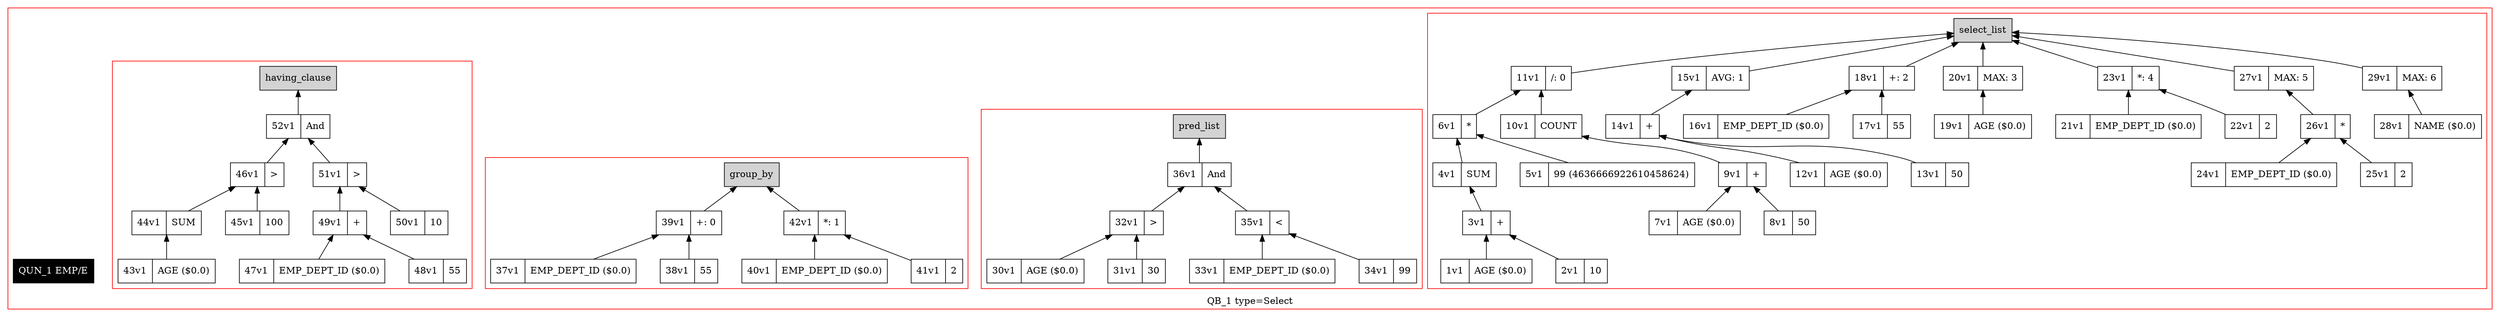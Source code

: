 digraph example1 {
    rankdir=BT;
    nodesep=0.5;
    ordering="in";
    node [shape=record];
  subgraph cluster_QB_1 {
    "QB_1_selectlist"[label="select_list",shape=box,style=filled];
    color = "red"
  subgraph cluster_select_listQB_1 {
    exprnode11v1[label="11v1|/: 0"];
    exprnode6v1 -> exprnode11v1;
    exprnode6v1[label="6v1|*"];
    exprnode4v1 -> exprnode6v1;
    exprnode4v1[label="4v1|SUM"];
    exprnode3v1 -> exprnode4v1;
    exprnode3v1[label="3v1|+"];
    exprnode1v1 -> exprnode3v1;
    exprnode1v1[label="1v1|AGE ($0.0)"];
    exprnode2v1 -> exprnode3v1;
    exprnode2v1[label="2v1|10"];
    exprnode5v1 -> exprnode6v1;
    exprnode5v1[label="5v1|99 (4636666922610458624)"];
    exprnode10v1 -> exprnode11v1;
    exprnode10v1[label="10v1|COUNT"];
    exprnode9v1 -> exprnode10v1;
    exprnode9v1[label="9v1|+"];
    exprnode7v1 -> exprnode9v1;
    exprnode7v1[label="7v1|AGE ($0.0)"];
    exprnode8v1 -> exprnode9v1;
    exprnode8v1[label="8v1|50"];
    exprnode11v1 -> "QB_1_selectlist";
    exprnode15v1[label="15v1|AVG: 1"];
    exprnode14v1 -> exprnode15v1;
    exprnode14v1[label="14v1|+"];
    exprnode12v1 -> exprnode14v1;
    exprnode12v1[label="12v1|AGE ($0.0)"];
    exprnode13v1 -> exprnode14v1;
    exprnode13v1[label="13v1|50"];
    exprnode15v1 -> "QB_1_selectlist";
    exprnode18v1[label="18v1|+: 2"];
    exprnode16v1 -> exprnode18v1;
    exprnode16v1[label="16v1|EMP_DEPT_ID ($0.0)"];
    exprnode17v1 -> exprnode18v1;
    exprnode17v1[label="17v1|55"];
    exprnode18v1 -> "QB_1_selectlist";
    exprnode20v1[label="20v1|MAX: 3"];
    exprnode19v1 -> exprnode20v1;
    exprnode19v1[label="19v1|AGE ($0.0)"];
    exprnode20v1 -> "QB_1_selectlist";
    exprnode23v1[label="23v1|*: 4"];
    exprnode21v1 -> exprnode23v1;
    exprnode21v1[label="21v1|EMP_DEPT_ID ($0.0)"];
    exprnode22v1 -> exprnode23v1;
    exprnode22v1[label="22v1|2"];
    exprnode23v1 -> "QB_1_selectlist";
    exprnode27v1[label="27v1|MAX: 5"];
    exprnode26v1 -> exprnode27v1;
    exprnode26v1[label="26v1|*"];
    exprnode24v1 -> exprnode26v1;
    exprnode24v1[label="24v1|EMP_DEPT_ID ($0.0)"];
    exprnode25v1 -> exprnode26v1;
    exprnode25v1[label="25v1|2"];
    exprnode27v1 -> "QB_1_selectlist";
    exprnode29v1[label="29v1|MAX: 6"];
    exprnode28v1 -> exprnode29v1;
    exprnode28v1[label="28v1|NAME ($0.0)"];
    exprnode29v1 -> "QB_1_selectlist";
}
    "QUN_1"[label="QUN_1 EMP/E", fillcolor=black, fontcolor=white, style=filled]
  subgraph cluster_pred_listQB_1 {
    exprnode36v1[label="36v1|And"];
    exprnode32v1 -> exprnode36v1;
    exprnode32v1[label="32v1|\>"];
    exprnode30v1 -> exprnode32v1;
    exprnode30v1[label="30v1|AGE ($0.0)"];
    exprnode31v1 -> exprnode32v1;
    exprnode31v1[label="31v1|30"];
    exprnode35v1 -> exprnode36v1;
    exprnode35v1[label="35v1|\<"];
    exprnode33v1 -> exprnode35v1;
    exprnode33v1[label="33v1|EMP_DEPT_ID ($0.0)"];
    exprnode34v1 -> exprnode35v1;
    exprnode34v1[label="34v1|99"];
    exprnode36v1 -> QB_1_pred_list;
    "QB_1_pred_list"[label="pred_list",shape=box,style=filled];
}
  subgraph cluster_group_byQB_1 {
    "QB_1_group_by"[label="group_by",shape=box,style=filled];
    exprnode39v1[label="39v1|+: 0"];
    exprnode37v1 -> exprnode39v1;
    exprnode37v1[label="37v1|EMP_DEPT_ID ($0.0)"];
    exprnode38v1 -> exprnode39v1;
    exprnode38v1[label="38v1|55"];
    exprnode39v1 -> "QB_1_group_by";
    exprnode42v1[label="42v1|*: 1"];
    exprnode40v1 -> exprnode42v1;
    exprnode40v1[label="40v1|EMP_DEPT_ID ($0.0)"];
    exprnode41v1 -> exprnode42v1;
    exprnode41v1[label="41v1|2"];
    exprnode42v1 -> "QB_1_group_by";
}
  subgraph cluster_having_clauseQB_1 {
    exprnode52v1[label="52v1|And"];
    exprnode46v1 -> exprnode52v1;
    exprnode46v1[label="46v1|\>"];
    exprnode44v1 -> exprnode46v1;
    exprnode44v1[label="44v1|SUM"];
    exprnode43v1 -> exprnode44v1;
    exprnode43v1[label="43v1|AGE ($0.0)"];
    exprnode45v1 -> exprnode46v1;
    exprnode45v1[label="45v1|100"];
    exprnode51v1 -> exprnode52v1;
    exprnode51v1[label="51v1|\>"];
    exprnode49v1 -> exprnode51v1;
    exprnode49v1[label="49v1|+"];
    exprnode47v1 -> exprnode49v1;
    exprnode47v1[label="47v1|EMP_DEPT_ID ($0.0)"];
    exprnode48v1 -> exprnode49v1;
    exprnode48v1[label="48v1|55"];
    exprnode50v1 -> exprnode51v1;
    exprnode50v1[label="50v1|10"];
    exprnode52v1 -> QB_1_having_clause;
    "QB_1_having_clause"[label="having_clause",shape=box,style=filled];
}
    label = "QB_1 type=Select";
}
}
